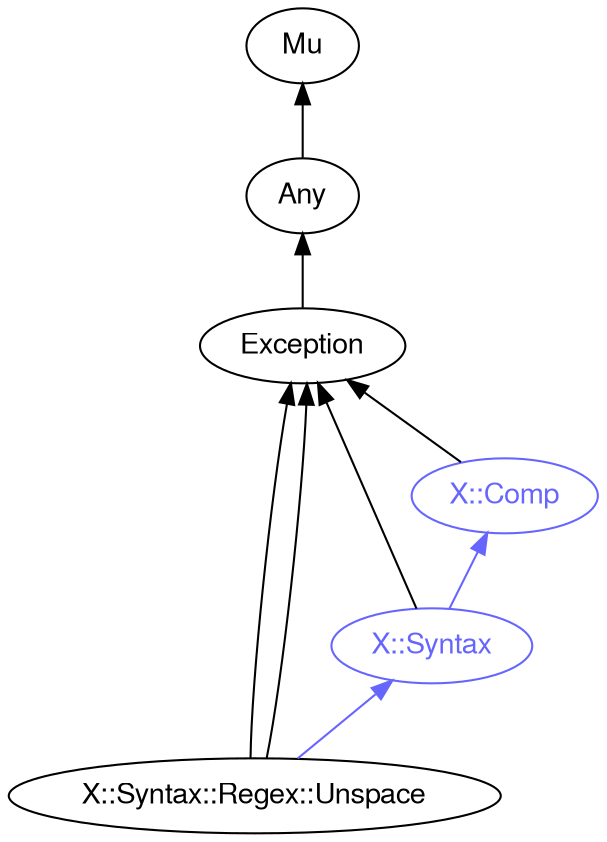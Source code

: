 digraph "perl6-type-graph" {
    rankdir=BT;
    splines=polyline;
    overlap=false; 
    // Types
    "X::Syntax::Regex::Unspace" [color="#000000", fontcolor="#000000", href="/type/X::Syntax::Regex::Unspace", fontname="FreeSans"];
    "Mu" [color="#000000", fontcolor="#000000", href="/type/Mu", fontname="FreeSans"];
    "Any" [color="#000000", fontcolor="#000000", href="/type/Any", fontname="FreeSans"];
    "Exception" [color="#000000", fontcolor="#000000", href="/type/Exception", fontname="FreeSans"];
    "X::Comp" [color="#6666FF", fontcolor="#6666FF", href="/type/X::Comp", fontname="FreeSans"];
    "X::Syntax" [color="#6666FF", fontcolor="#6666FF", href="/type/X::Syntax", fontname="FreeSans"];

    // Superclasses
    "X::Syntax::Regex::Unspace" -> "Exception" [color="#000000"];
    "X::Syntax::Regex::Unspace" -> "Exception" [color="#000000"];
    "Any" -> "Mu" [color="#000000"];
    "Exception" -> "Any" [color="#000000"];
    "X::Comp" -> "Exception" [color="#000000"];
    "X::Syntax" -> "Exception" [color="#000000"];

    // Roles
    "X::Syntax::Regex::Unspace" -> "X::Syntax" [color="#6666FF"];
    "X::Syntax" -> "X::Comp" [color="#6666FF"];
}
